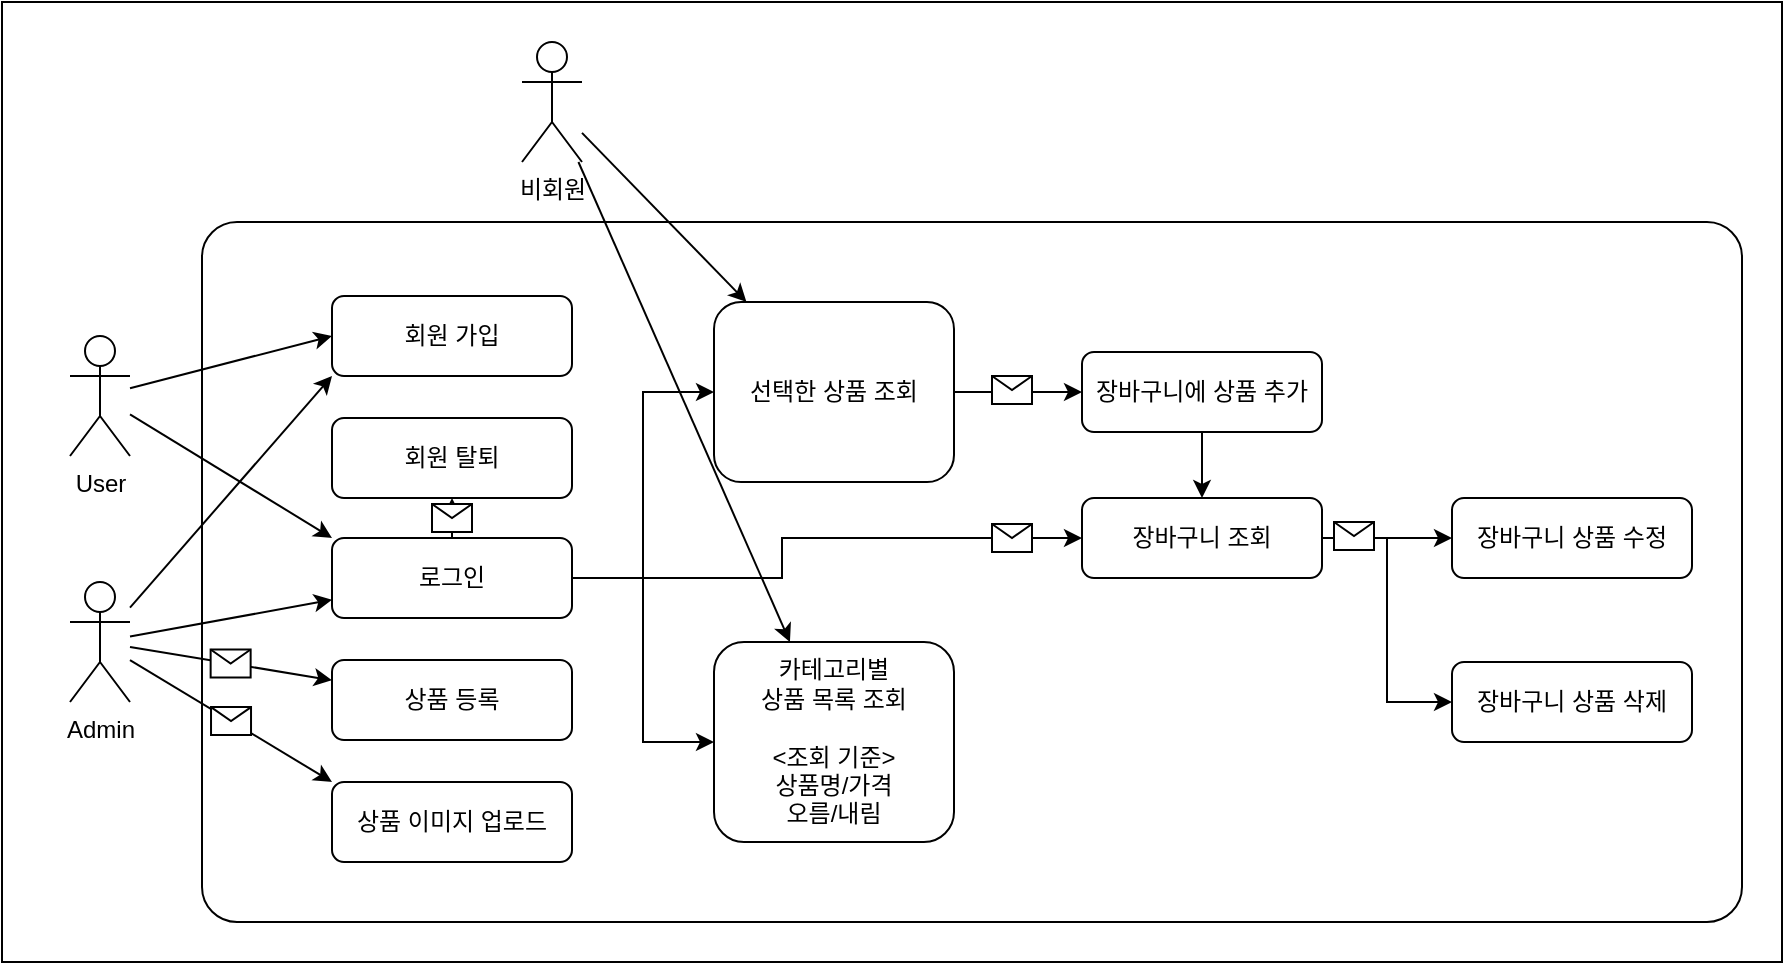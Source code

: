 <mxfile version="22.1.0" type="github">
  <diagram name="페이지-1" id="ybpHdLO_MxR6rBKI8lsR">
    <mxGraphModel dx="1366" dy="729" grid="1" gridSize="10" guides="1" tooltips="1" connect="1" arrows="1" fold="1" page="1" pageScale="1" pageWidth="1169" pageHeight="827" math="0" shadow="0">
      <root>
        <mxCell id="0" />
        <mxCell id="1" parent="0" />
        <mxCell id="dz0AKzEHm1xZtvOBA58W-40" value="" style="rounded=0;whiteSpace=wrap;html=1;" parent="1" vertex="1">
          <mxGeometry x="160" y="160" width="890" height="480" as="geometry" />
        </mxCell>
        <mxCell id="dz0AKzEHm1xZtvOBA58W-39" value="" style="rounded=1;whiteSpace=wrap;html=1;arcSize=5;" parent="1" vertex="1">
          <mxGeometry x="260" y="270" width="770" height="350" as="geometry" />
        </mxCell>
        <mxCell id="dz0AKzEHm1xZtvOBA58W-1" value="User" style="shape=umlActor;verticalLabelPosition=bottom;verticalAlign=top;html=1;outlineConnect=0;" parent="1" vertex="1">
          <mxGeometry x="194" y="327" width="30" height="60" as="geometry" />
        </mxCell>
        <mxCell id="dz0AKzEHm1xZtvOBA58W-2" value="Admin" style="shape=umlActor;verticalLabelPosition=bottom;verticalAlign=top;html=1;outlineConnect=0;" parent="1" vertex="1">
          <mxGeometry x="194" y="450" width="30" height="60" as="geometry" />
        </mxCell>
        <mxCell id="dz0AKzEHm1xZtvOBA58W-3" value="회원 가입" style="rounded=1;whiteSpace=wrap;html=1;" parent="1" vertex="1">
          <mxGeometry x="325" y="307" width="120" height="40" as="geometry" />
        </mxCell>
        <mxCell id="dz0AKzEHm1xZtvOBA58W-26" style="edgeStyle=orthogonalEdgeStyle;rounded=0;orthogonalLoop=1;jettySize=auto;html=1;exitX=1;exitY=0.5;exitDx=0;exitDy=0;entryX=0;entryY=0.5;entryDx=0;entryDy=0;" parent="1" source="dz0AKzEHm1xZtvOBA58W-4" target="dz0AKzEHm1xZtvOBA58W-7" edge="1">
          <mxGeometry relative="1" as="geometry" />
        </mxCell>
        <mxCell id="dz0AKzEHm1xZtvOBA58W-27" style="edgeStyle=orthogonalEdgeStyle;rounded=0;orthogonalLoop=1;jettySize=auto;html=1;exitX=1;exitY=0.5;exitDx=0;exitDy=0;entryX=0;entryY=0.5;entryDx=0;entryDy=0;" parent="1" source="dz0AKzEHm1xZtvOBA58W-4" target="dz0AKzEHm1xZtvOBA58W-10" edge="1">
          <mxGeometry relative="1" as="geometry" />
        </mxCell>
        <mxCell id="dz0AKzEHm1xZtvOBA58W-4" value="로그인" style="rounded=1;whiteSpace=wrap;html=1;" parent="1" vertex="1">
          <mxGeometry x="325" y="428" width="120" height="40" as="geometry" />
        </mxCell>
        <mxCell id="dz0AKzEHm1xZtvOBA58W-5" value="상품 등록" style="rounded=1;whiteSpace=wrap;html=1;" parent="1" vertex="1">
          <mxGeometry x="325" y="489" width="120" height="40" as="geometry" />
        </mxCell>
        <mxCell id="dz0AKzEHm1xZtvOBA58W-29" style="edgeStyle=orthogonalEdgeStyle;rounded=0;orthogonalLoop=1;jettySize=auto;html=1;exitX=1;exitY=0.5;exitDx=0;exitDy=0;entryX=0;entryY=0.5;entryDx=0;entryDy=0;" parent="1" source="dz0AKzEHm1xZtvOBA58W-7" target="dz0AKzEHm1xZtvOBA58W-8" edge="1">
          <mxGeometry relative="1" as="geometry" />
        </mxCell>
        <mxCell id="dz0AKzEHm1xZtvOBA58W-30" style="edgeStyle=orthogonalEdgeStyle;rounded=0;orthogonalLoop=1;jettySize=auto;html=1;exitX=1;exitY=0.5;exitDx=0;exitDy=0;entryX=0;entryY=0.5;entryDx=0;entryDy=0;" parent="1" source="2iR4ufDamn5-POfgTfVg-4" target="dz0AKzEHm1xZtvOBA58W-13" edge="1">
          <mxGeometry relative="1" as="geometry" />
        </mxCell>
        <mxCell id="dz0AKzEHm1xZtvOBA58W-7" value="선택한 상품 조회" style="rounded=1;whiteSpace=wrap;html=1;" parent="1" vertex="1">
          <mxGeometry x="516" y="310" width="120" height="90" as="geometry" />
        </mxCell>
        <mxCell id="dz0AKzEHm1xZtvOBA58W-31" style="edgeStyle=orthogonalEdgeStyle;rounded=0;orthogonalLoop=1;jettySize=auto;html=1;exitX=1;exitY=0.5;exitDx=0;exitDy=0;entryX=0;entryY=0.5;entryDx=0;entryDy=0;" parent="1" source="dz0AKzEHm1xZtvOBA58W-13" target="2iR4ufDamn5-POfgTfVg-6" edge="1">
          <mxGeometry relative="1" as="geometry">
            <mxPoint x="890" y="310" as="targetPoint" />
          </mxGeometry>
        </mxCell>
        <mxCell id="2iR4ufDamn5-POfgTfVg-8" style="edgeStyle=orthogonalEdgeStyle;rounded=0;orthogonalLoop=1;jettySize=auto;html=1;exitX=0.5;exitY=1;exitDx=0;exitDy=0;entryX=0.5;entryY=0;entryDx=0;entryDy=0;" edge="1" parent="1" source="dz0AKzEHm1xZtvOBA58W-8" target="dz0AKzEHm1xZtvOBA58W-13">
          <mxGeometry relative="1" as="geometry" />
        </mxCell>
        <mxCell id="dz0AKzEHm1xZtvOBA58W-8" value="장바구니에 상품 추가" style="rounded=1;whiteSpace=wrap;html=1;" parent="1" vertex="1">
          <mxGeometry x="700" y="335" width="120" height="40" as="geometry" />
        </mxCell>
        <mxCell id="dz0AKzEHm1xZtvOBA58W-10" value="카테고리별&lt;br&gt;상품 목록 조회&lt;br&gt;&lt;br&gt;&amp;lt;조회 기준&amp;gt;&lt;br&gt;상품명/가격&lt;br&gt;오름/내림" style="rounded=1;whiteSpace=wrap;html=1;" parent="1" vertex="1">
          <mxGeometry x="516" y="480" width="120" height="100" as="geometry" />
        </mxCell>
        <mxCell id="2iR4ufDamn5-POfgTfVg-9" style="edgeStyle=orthogonalEdgeStyle;rounded=0;orthogonalLoop=1;jettySize=auto;html=1;exitX=1;exitY=0.5;exitDx=0;exitDy=0;entryX=0;entryY=0.5;entryDx=0;entryDy=0;" edge="1" parent="1" source="dz0AKzEHm1xZtvOBA58W-13" target="2iR4ufDamn5-POfgTfVg-7">
          <mxGeometry relative="1" as="geometry" />
        </mxCell>
        <mxCell id="dz0AKzEHm1xZtvOBA58W-13" value="장바구니 조회" style="rounded=1;whiteSpace=wrap;html=1;" parent="1" vertex="1">
          <mxGeometry x="700" y="408" width="120" height="40" as="geometry" />
        </mxCell>
        <mxCell id="dz0AKzEHm1xZtvOBA58W-14" value="" style="endArrow=classic;html=1;rounded=0;entryX=0;entryY=0.5;entryDx=0;entryDy=0;" parent="1" source="dz0AKzEHm1xZtvOBA58W-1" target="dz0AKzEHm1xZtvOBA58W-3" edge="1">
          <mxGeometry width="50" height="50" relative="1" as="geometry">
            <mxPoint x="560" y="460" as="sourcePoint" />
            <mxPoint x="610" y="410" as="targetPoint" />
          </mxGeometry>
        </mxCell>
        <mxCell id="dz0AKzEHm1xZtvOBA58W-15" value="" style="endArrow=classic;html=1;rounded=0;entryX=0;entryY=0;entryDx=0;entryDy=0;" parent="1" source="dz0AKzEHm1xZtvOBA58W-1" target="dz0AKzEHm1xZtvOBA58W-4" edge="1">
          <mxGeometry width="50" height="50" relative="1" as="geometry">
            <mxPoint x="240" y="363" as="sourcePoint" />
            <mxPoint x="335" y="335" as="targetPoint" />
          </mxGeometry>
        </mxCell>
        <mxCell id="dz0AKzEHm1xZtvOBA58W-16" value="" style="endArrow=classic;html=1;rounded=0;" parent="1" source="dz0AKzEHm1xZtvOBA58W-2" target="dz0AKzEHm1xZtvOBA58W-4" edge="1">
          <mxGeometry width="50" height="50" relative="1" as="geometry">
            <mxPoint x="240" y="373" as="sourcePoint" />
            <mxPoint x="347" y="418" as="targetPoint" />
          </mxGeometry>
        </mxCell>
        <mxCell id="dz0AKzEHm1xZtvOBA58W-17" value="" style="endArrow=classic;html=1;rounded=0;entryX=0;entryY=1;entryDx=0;entryDy=0;" parent="1" source="dz0AKzEHm1xZtvOBA58W-2" target="dz0AKzEHm1xZtvOBA58W-3" edge="1">
          <mxGeometry width="50" height="50" relative="1" as="geometry">
            <mxPoint x="240" y="485" as="sourcePoint" />
            <mxPoint x="335" y="456" as="targetPoint" />
          </mxGeometry>
        </mxCell>
        <mxCell id="dz0AKzEHm1xZtvOBA58W-20" value="" style="endArrow=classic;html=1;rounded=0;" parent="1" source="dz0AKzEHm1xZtvOBA58W-2" target="dz0AKzEHm1xZtvOBA58W-5" edge="1">
          <mxGeometry relative="1" as="geometry">
            <mxPoint x="540" y="440" as="sourcePoint" />
            <mxPoint x="640" y="440" as="targetPoint" />
          </mxGeometry>
        </mxCell>
        <mxCell id="dz0AKzEHm1xZtvOBA58W-21" value="" style="shape=message;html=1;outlineConnect=0;" parent="dz0AKzEHm1xZtvOBA58W-20" vertex="1">
          <mxGeometry width="20" height="14" relative="1" as="geometry">
            <mxPoint x="-10" y="-7" as="offset" />
          </mxGeometry>
        </mxCell>
        <mxCell id="dz0AKzEHm1xZtvOBA58W-34" value="비회원" style="shape=umlActor;verticalLabelPosition=bottom;verticalAlign=top;html=1;outlineConnect=0;" parent="1" vertex="1">
          <mxGeometry x="420" y="180" width="30" height="60" as="geometry" />
        </mxCell>
        <mxCell id="dz0AKzEHm1xZtvOBA58W-35" value="" style="endArrow=classic;html=1;rounded=0;" parent="1" source="dz0AKzEHm1xZtvOBA58W-34" target="dz0AKzEHm1xZtvOBA58W-7" edge="1">
          <mxGeometry width="50" height="50" relative="1" as="geometry">
            <mxPoint x="560" y="460" as="sourcePoint" />
            <mxPoint x="610" y="410" as="targetPoint" />
          </mxGeometry>
        </mxCell>
        <mxCell id="dz0AKzEHm1xZtvOBA58W-36" value="" style="endArrow=classic;html=1;rounded=0;" parent="1" source="dz0AKzEHm1xZtvOBA58W-34" target="dz0AKzEHm1xZtvOBA58W-10" edge="1">
          <mxGeometry width="50" height="50" relative="1" as="geometry">
            <mxPoint x="560" y="460" as="sourcePoint" />
            <mxPoint x="610" y="410" as="targetPoint" />
          </mxGeometry>
        </mxCell>
        <mxCell id="dz0AKzEHm1xZtvOBA58W-37" value="" style="shape=message;html=1;html=1;outlineConnect=0;labelPosition=center;verticalLabelPosition=bottom;align=center;verticalAlign=top;" parent="1" vertex="1">
          <mxGeometry x="655" y="347" width="20" height="14" as="geometry" />
        </mxCell>
        <mxCell id="dz0AKzEHm1xZtvOBA58W-38" value="" style="shape=message;html=1;html=1;outlineConnect=0;labelPosition=center;verticalLabelPosition=bottom;align=center;verticalAlign=top;" parent="1" vertex="1">
          <mxGeometry x="826" y="420" width="20" height="14" as="geometry" />
        </mxCell>
        <mxCell id="2iR4ufDamn5-POfgTfVg-1" value="상품 이미지 업로드" style="rounded=1;whiteSpace=wrap;html=1;" vertex="1" parent="1">
          <mxGeometry x="325" y="550" width="120" height="40" as="geometry" />
        </mxCell>
        <mxCell id="2iR4ufDamn5-POfgTfVg-2" value="" style="endArrow=classic;html=1;rounded=0;entryX=0;entryY=0;entryDx=0;entryDy=0;" edge="1" parent="1" source="dz0AKzEHm1xZtvOBA58W-2" target="2iR4ufDamn5-POfgTfVg-1">
          <mxGeometry relative="1" as="geometry">
            <mxPoint x="234" y="492" as="sourcePoint" />
            <mxPoint x="335" y="503" as="targetPoint" />
          </mxGeometry>
        </mxCell>
        <mxCell id="2iR4ufDamn5-POfgTfVg-3" value="" style="shape=message;html=1;outlineConnect=0;" vertex="1" parent="2iR4ufDamn5-POfgTfVg-2">
          <mxGeometry width="20" height="14" relative="1" as="geometry">
            <mxPoint x="-10" y="-7" as="offset" />
          </mxGeometry>
        </mxCell>
        <mxCell id="2iR4ufDamn5-POfgTfVg-5" value="" style="edgeStyle=orthogonalEdgeStyle;rounded=0;orthogonalLoop=1;jettySize=auto;html=1;exitX=1;exitY=0.5;exitDx=0;exitDy=0;entryX=0;entryY=0.5;entryDx=0;entryDy=0;endArrow=none;endFill=0;" edge="1" parent="1" source="dz0AKzEHm1xZtvOBA58W-4" target="2iR4ufDamn5-POfgTfVg-4">
          <mxGeometry relative="1" as="geometry">
            <mxPoint x="445" y="428" as="sourcePoint" />
            <mxPoint x="700" y="424" as="targetPoint" />
          </mxGeometry>
        </mxCell>
        <mxCell id="2iR4ufDamn5-POfgTfVg-4" value="" style="shape=message;html=1;html=1;outlineConnect=0;labelPosition=center;verticalLabelPosition=bottom;align=center;verticalAlign=top;" vertex="1" parent="1">
          <mxGeometry x="655" y="421" width="20" height="14" as="geometry" />
        </mxCell>
        <mxCell id="2iR4ufDamn5-POfgTfVg-6" value="장바구니 상품 수정" style="rounded=1;whiteSpace=wrap;html=1;" vertex="1" parent="1">
          <mxGeometry x="885" y="408" width="120" height="40" as="geometry" />
        </mxCell>
        <mxCell id="2iR4ufDamn5-POfgTfVg-7" value="장바구니 상품 삭제" style="rounded=1;whiteSpace=wrap;html=1;" vertex="1" parent="1">
          <mxGeometry x="885" y="490" width="120" height="40" as="geometry" />
        </mxCell>
        <mxCell id="2iR4ufDamn5-POfgTfVg-10" value="회원 탈퇴" style="rounded=1;whiteSpace=wrap;html=1;" vertex="1" parent="1">
          <mxGeometry x="325" y="368" width="120" height="40" as="geometry" />
        </mxCell>
        <mxCell id="2iR4ufDamn5-POfgTfVg-12" value="" style="endArrow=classic;html=1;rounded=0;exitX=0.5;exitY=0;exitDx=0;exitDy=0;entryX=0.5;entryY=1;entryDx=0;entryDy=0;" edge="1" parent="1" source="dz0AKzEHm1xZtvOBA58W-4" target="2iR4ufDamn5-POfgTfVg-10">
          <mxGeometry relative="1" as="geometry">
            <mxPoint x="234" y="492" as="sourcePoint" />
            <mxPoint x="335" y="509" as="targetPoint" />
          </mxGeometry>
        </mxCell>
        <mxCell id="2iR4ufDamn5-POfgTfVg-13" value="" style="shape=message;html=1;outlineConnect=0;" vertex="1" parent="2iR4ufDamn5-POfgTfVg-12">
          <mxGeometry width="20" height="14" relative="1" as="geometry">
            <mxPoint x="-10" y="-7" as="offset" />
          </mxGeometry>
        </mxCell>
      </root>
    </mxGraphModel>
  </diagram>
</mxfile>
